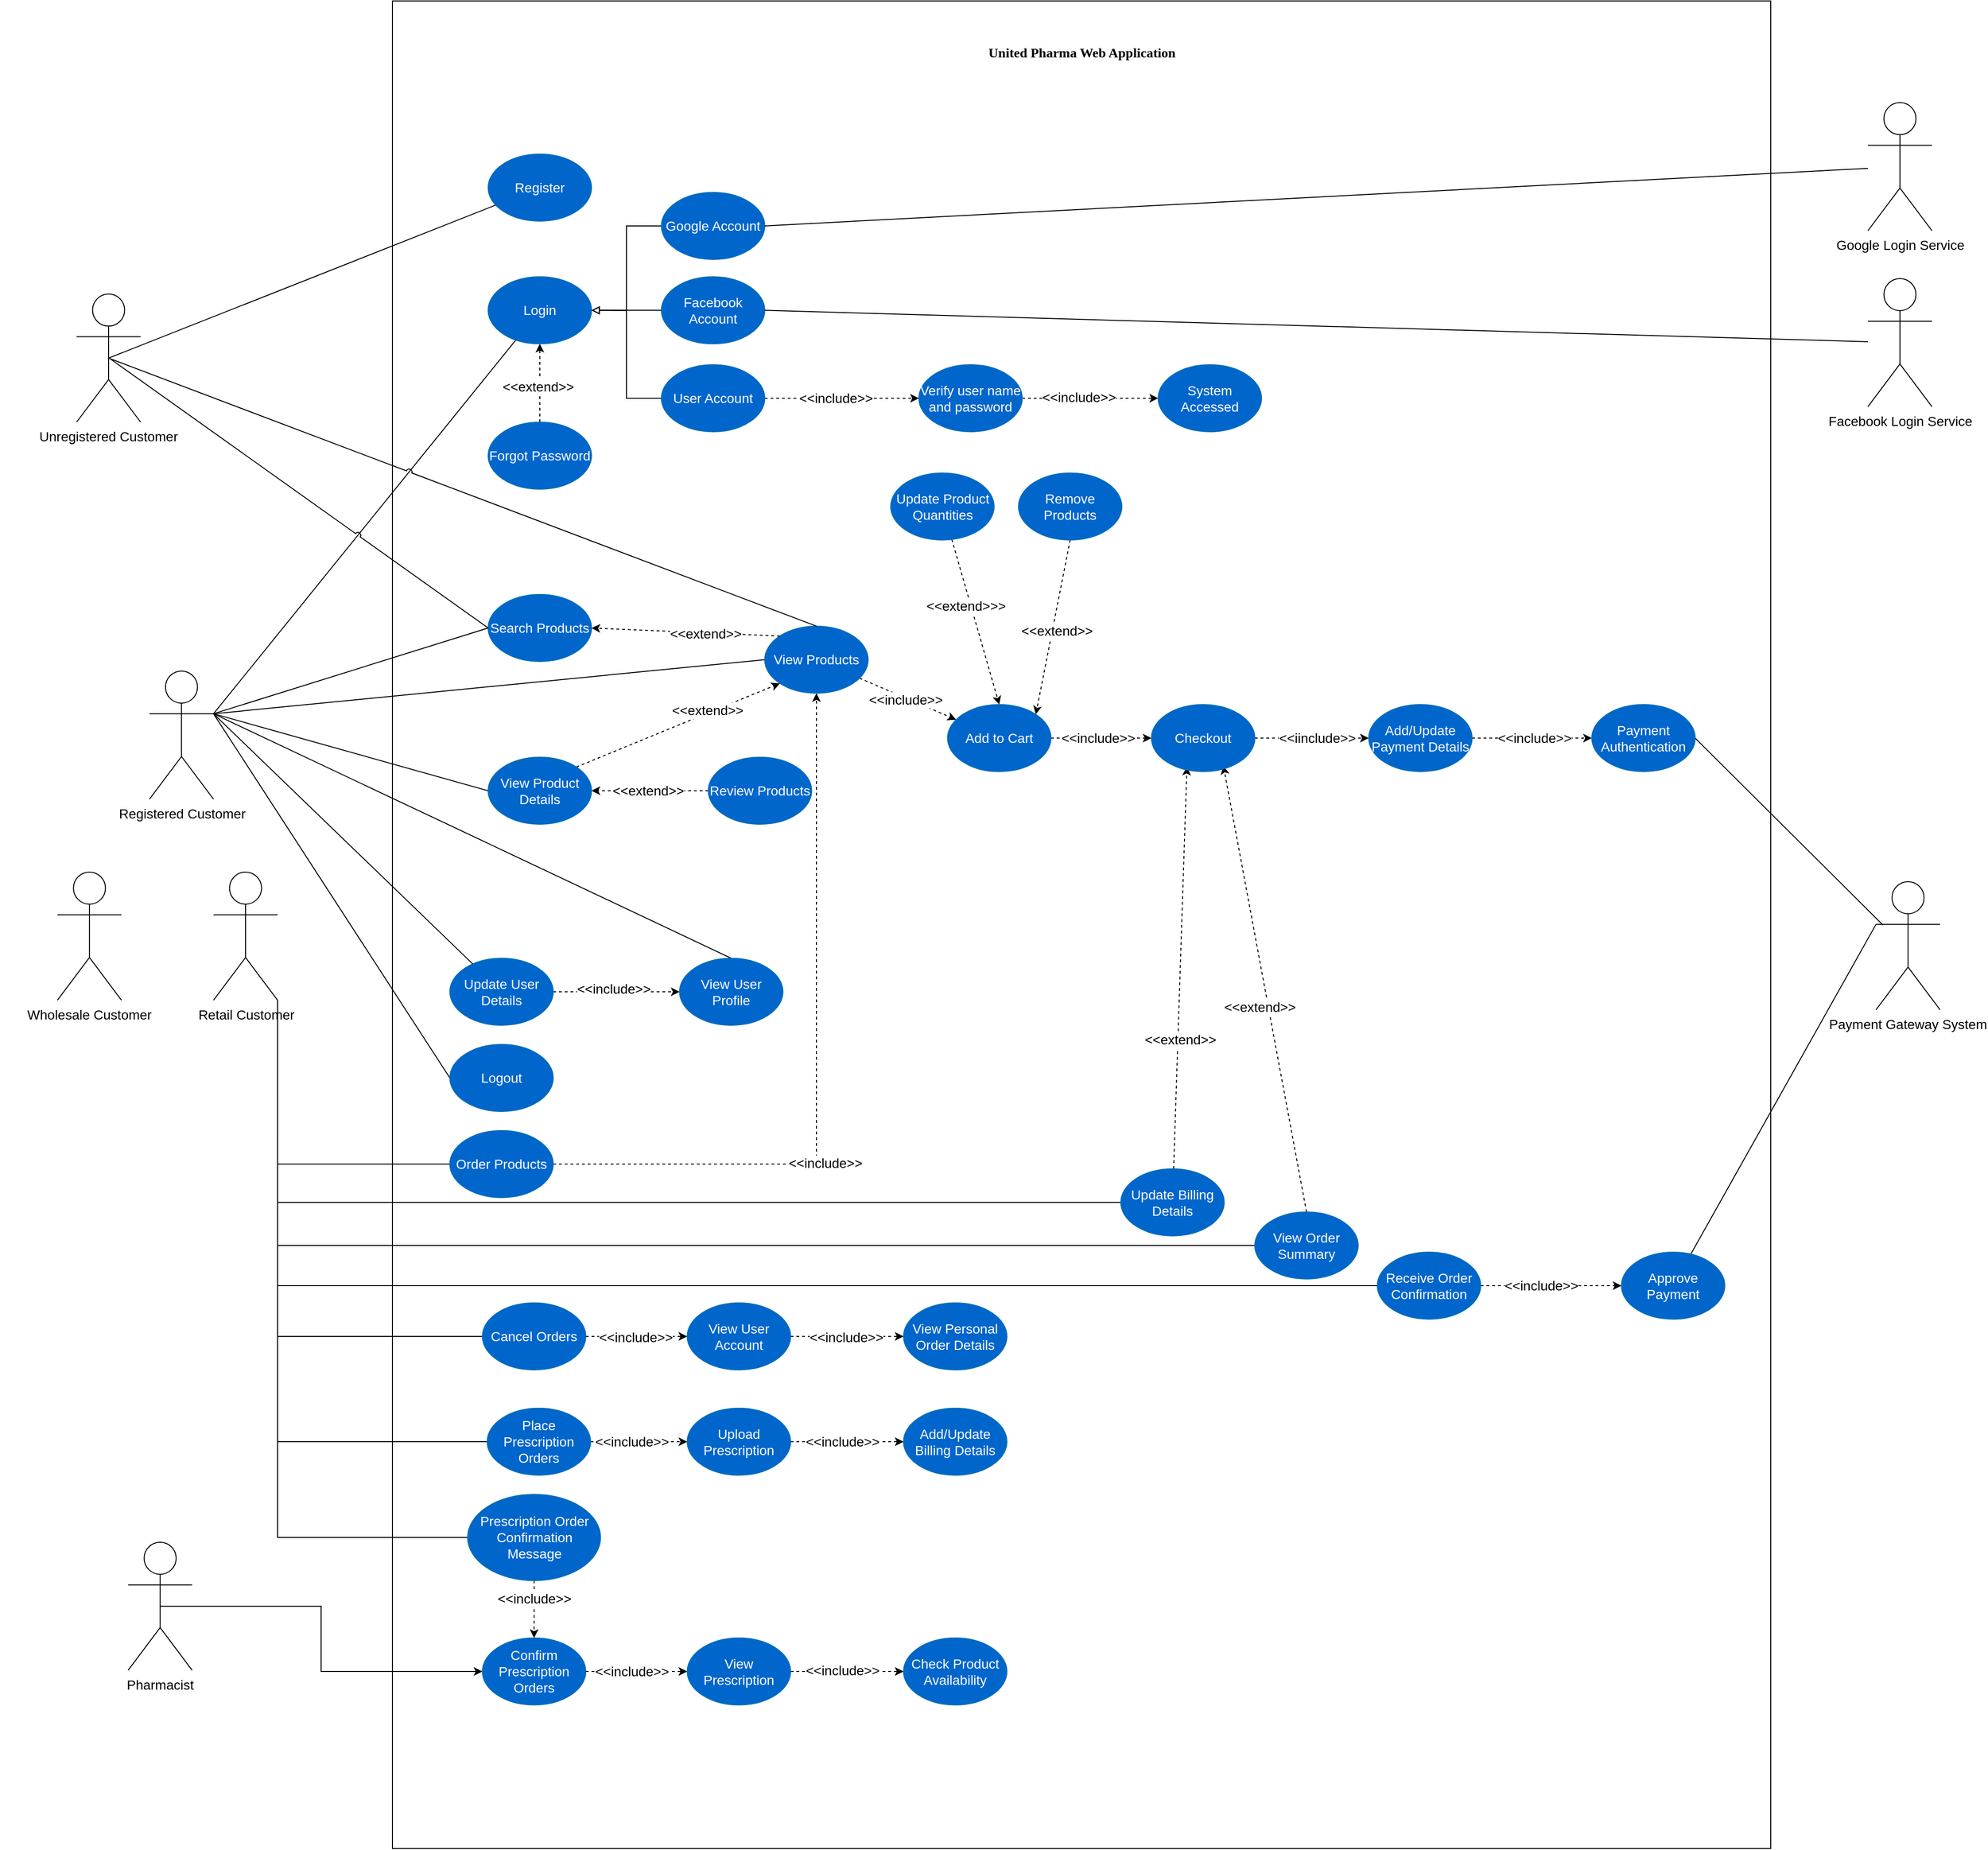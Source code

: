 <mxfile version="21.6.2" type="github">
  <diagram name="Page-1" id="nv0in6sxqN7r_D8xVUoy">
    <mxGraphModel dx="2689" dy="2858" grid="1" gridSize="10" guides="1" tooltips="1" connect="1" arrows="1" fold="1" page="1" pageScale="1" pageWidth="1654" pageHeight="2336" math="0" shadow="0">
      <root>
        <mxCell id="0" />
        <mxCell id="1" parent="0" />
        <mxCell id="N690Rj-D5nCbPYyqFjpt-191" value="" style="rounded=0;whiteSpace=wrap;html=1;direction=south;fontSize=14;" vertex="1" parent="1">
          <mxGeometry x="370" y="-100" width="1440" height="1930" as="geometry" />
        </mxCell>
        <mxCell id="EH9wGpjO3HeuwXqVaA0w-18" value="&lt;h1 style=&quot;font-size: 14px;&quot;&gt;&lt;b style=&quot;font-size: 14px;&quot;&gt;United Pharma Web Application&lt;/b&gt;&lt;/h1&gt;" style="text;html=1;strokeColor=none;fillColor=none;align=center;verticalAlign=middle;whiteSpace=wrap;rounded=0;fontFamily=Verdana;fontSize=14;" parent="1" vertex="1">
          <mxGeometry x="862.5" y="-60.0" width="455" height="30" as="geometry" />
        </mxCell>
        <mxCell id="EH9wGpjO3HeuwXqVaA0w-20" style="rounded=0;orthogonalLoop=1;jettySize=auto;html=1;strokeColor=default;endArrow=none;endFill=0;exitX=1;exitY=0.333;exitDx=0;exitDy=0;exitPerimeter=0;fontSize=14;" parent="1" source="EH9wGpjO3HeuwXqVaA0w-1" target="EH9wGpjO3HeuwXqVaA0w-19" edge="1">
          <mxGeometry relative="1" as="geometry" />
        </mxCell>
        <mxCell id="EH9wGpjO3HeuwXqVaA0w-23" style="rounded=0;orthogonalLoop=1;jettySize=auto;html=1;endArrow=none;endFill=0;fontSize=14;exitX=0.5;exitY=0.5;exitDx=0;exitDy=0;exitPerimeter=0;" parent="1" source="EH9wGpjO3HeuwXqVaA0w-15" target="EH9wGpjO3HeuwXqVaA0w-21" edge="1">
          <mxGeometry relative="1" as="geometry" />
        </mxCell>
        <mxCell id="EH9wGpjO3HeuwXqVaA0w-15" value="Unregistered Customer" style="shape=umlActor;verticalLabelPosition=bottom;verticalAlign=top;html=1;outlineConnect=0;fontSize=14;" parent="1" vertex="1">
          <mxGeometry x="40" y="206.16" width="66.924" height="133.844" as="geometry" />
        </mxCell>
        <mxCell id="N690Rj-D5nCbPYyqFjpt-19" style="rounded=0;orthogonalLoop=1;jettySize=auto;html=1;entryX=0.5;entryY=1;entryDx=0;entryDy=0;dashed=1;edgeStyle=orthogonalEdgeStyle;elbow=vertical;fontSize=14;" edge="1" parent="1" source="N690Rj-D5nCbPYyqFjpt-18" target="EH9wGpjO3HeuwXqVaA0w-19">
          <mxGeometry relative="1" as="geometry" />
        </mxCell>
        <mxCell id="N690Rj-D5nCbPYyqFjpt-20" value="&amp;lt;&amp;lt;extend&amp;gt;&amp;gt;" style="edgeLabel;html=1;align=center;verticalAlign=middle;resizable=0;points=[];fontSize=14;" vertex="1" connectable="0" parent="N690Rj-D5nCbPYyqFjpt-19">
          <mxGeometry x="-0.094" y="2" relative="1" as="geometry">
            <mxPoint as="offset" />
          </mxGeometry>
        </mxCell>
        <mxCell id="EH9wGpjO3HeuwXqVaA0w-19" value="Login" style="ellipse;whiteSpace=wrap;html=1;fillColor=#0066CC;strokeColor=#006EAF;fontColor=#ffffff;fontSize=14;" parent="1" vertex="1">
          <mxGeometry x="470" y="188.16" width="108" height="70" as="geometry" />
        </mxCell>
        <mxCell id="EH9wGpjO3HeuwXqVaA0w-21" value="Register" style="ellipse;whiteSpace=wrap;html=1;fillColor=#0066CC;strokeColor=#006EAF;fontColor=#ffffff;fontSize=14;" parent="1" vertex="1">
          <mxGeometry x="470" y="60" width="108" height="70" as="geometry" />
        </mxCell>
        <mxCell id="N690Rj-D5nCbPYyqFjpt-7" style="rounded=0;orthogonalLoop=1;jettySize=auto;html=1;edgeStyle=orthogonalEdgeStyle;entryX=1;entryY=0.5;entryDx=0;entryDy=0;endArrow=block;endFill=0;jumpStyle=none;fontSize=14;" edge="1" parent="1" source="N690Rj-D5nCbPYyqFjpt-1" target="EH9wGpjO3HeuwXqVaA0w-19">
          <mxGeometry relative="1" as="geometry" />
        </mxCell>
        <mxCell id="N690Rj-D5nCbPYyqFjpt-1" value="Google Account" style="ellipse;whiteSpace=wrap;html=1;fillColor=#0066CC;strokeColor=#006EAF;fontColor=#ffffff;fontSize=14;" vertex="1" parent="1">
          <mxGeometry x="651" y="100" width="108" height="70" as="geometry" />
        </mxCell>
        <mxCell id="N690Rj-D5nCbPYyqFjpt-8" style="rounded=0;orthogonalLoop=1;jettySize=auto;html=1;edgeStyle=orthogonalEdgeStyle;endArrow=block;endFill=0;jumpStyle=none;fontSize=14;" edge="1" parent="1" source="N690Rj-D5nCbPYyqFjpt-5" target="EH9wGpjO3HeuwXqVaA0w-19">
          <mxGeometry relative="1" as="geometry" />
        </mxCell>
        <mxCell id="N690Rj-D5nCbPYyqFjpt-5" value="Facebook Account" style="ellipse;whiteSpace=wrap;html=1;fillColor=#0066CC;strokeColor=#006EAF;fontColor=#ffffff;fontSize=14;" vertex="1" parent="1">
          <mxGeometry x="651" y="188.16" width="108" height="70" as="geometry" />
        </mxCell>
        <mxCell id="N690Rj-D5nCbPYyqFjpt-9" style="rounded=0;orthogonalLoop=1;jettySize=auto;html=1;exitX=0;exitY=0.5;exitDx=0;exitDy=0;entryX=1;entryY=0.5;entryDx=0;entryDy=0;edgeStyle=orthogonalEdgeStyle;endArrow=block;endFill=0;jumpStyle=none;fontSize=14;" edge="1" parent="1" source="N690Rj-D5nCbPYyqFjpt-6" target="EH9wGpjO3HeuwXqVaA0w-19">
          <mxGeometry relative="1" as="geometry" />
        </mxCell>
        <mxCell id="N690Rj-D5nCbPYyqFjpt-26" value="" style="edgeStyle=elbowEdgeStyle;rounded=0;orthogonalLoop=1;jettySize=auto;html=1;dashed=1;elbow=horizontal;fontSize=14;" edge="1" parent="1" source="N690Rj-D5nCbPYyqFjpt-6" target="N690Rj-D5nCbPYyqFjpt-25">
          <mxGeometry relative="1" as="geometry" />
        </mxCell>
        <mxCell id="N690Rj-D5nCbPYyqFjpt-30" value="&amp;lt;&amp;lt;include&amp;gt;&amp;gt;" style="edgeLabel;html=1;align=center;verticalAlign=middle;resizable=0;points=[];fontSize=14;" vertex="1" connectable="0" parent="N690Rj-D5nCbPYyqFjpt-26">
          <mxGeometry x="-0.158" y="-3" relative="1" as="geometry">
            <mxPoint x="6" y="-3" as="offset" />
          </mxGeometry>
        </mxCell>
        <mxCell id="N690Rj-D5nCbPYyqFjpt-6" value="User Account" style="ellipse;whiteSpace=wrap;html=1;fillColor=#0066CC;strokeColor=#006EAF;fontColor=#ffffff;fontSize=14;" vertex="1" parent="1">
          <mxGeometry x="651" y="280" width="108" height="70" as="geometry" />
        </mxCell>
        <mxCell id="N690Rj-D5nCbPYyqFjpt-13" style="rounded=0;orthogonalLoop=1;jettySize=auto;html=1;entryX=1;entryY=0.5;entryDx=0;entryDy=0;endArrow=none;endFill=0;fontSize=14;" edge="1" parent="1" source="N690Rj-D5nCbPYyqFjpt-11" target="N690Rj-D5nCbPYyqFjpt-1">
          <mxGeometry relative="1" as="geometry" />
        </mxCell>
        <mxCell id="N690Rj-D5nCbPYyqFjpt-16" style="rounded=0;orthogonalLoop=1;jettySize=auto;html=1;entryX=1;entryY=0.5;entryDx=0;entryDy=0;endArrow=none;endFill=0;fontSize=14;" edge="1" parent="1" source="N690Rj-D5nCbPYyqFjpt-14" target="N690Rj-D5nCbPYyqFjpt-5">
          <mxGeometry relative="1" as="geometry" />
        </mxCell>
        <mxCell id="N690Rj-D5nCbPYyqFjpt-18" value="Forgot Password" style="ellipse;whiteSpace=wrap;html=1;fillColor=#0066CC;strokeColor=#006EAF;fontColor=#ffffff;fontSize=14;" vertex="1" parent="1">
          <mxGeometry x="470" y="340" width="108" height="70" as="geometry" />
        </mxCell>
        <mxCell id="N690Rj-D5nCbPYyqFjpt-28" value="" style="edgeStyle=elbowEdgeStyle;rounded=0;orthogonalLoop=1;jettySize=auto;html=1;dashed=1;fontSize=14;" edge="1" parent="1" source="N690Rj-D5nCbPYyqFjpt-25" target="N690Rj-D5nCbPYyqFjpt-27">
          <mxGeometry relative="1" as="geometry" />
        </mxCell>
        <mxCell id="N690Rj-D5nCbPYyqFjpt-31" value="&amp;lt;&amp;lt;include&amp;gt;&amp;gt;" style="edgeLabel;html=1;align=center;verticalAlign=middle;resizable=0;points=[];fontSize=14;" vertex="1" connectable="0" parent="N690Rj-D5nCbPYyqFjpt-28">
          <mxGeometry x="-0.174" y="1" relative="1" as="geometry">
            <mxPoint as="offset" />
          </mxGeometry>
        </mxCell>
        <mxCell id="N690Rj-D5nCbPYyqFjpt-25" value="Verify user name and password" style="ellipse;whiteSpace=wrap;html=1;fillColor=#0066CC;strokeColor=#006EAF;fontColor=#ffffff;fontSize=14;" vertex="1" parent="1">
          <mxGeometry x="920" y="280" width="108" height="70" as="geometry" />
        </mxCell>
        <mxCell id="N690Rj-D5nCbPYyqFjpt-27" value="System Accessed" style="ellipse;whiteSpace=wrap;html=1;fillColor=#0066CC;strokeColor=#006EAF;fontColor=#ffffff;fontSize=14;" vertex="1" parent="1">
          <mxGeometry x="1170" y="280" width="108" height="70" as="geometry" />
        </mxCell>
        <mxCell id="N690Rj-D5nCbPYyqFjpt-32" value="" style="group;fontSize=14;" vertex="1" connectable="0" parent="1">
          <mxGeometry x="1930" y="80" width="65" height="250" as="geometry" />
        </mxCell>
        <mxCell id="N690Rj-D5nCbPYyqFjpt-11" value="Google Login Service" style="shape=umlActor;verticalLabelPosition=bottom;verticalAlign=top;html=1;outlineConnect=0;fontSize=14;" vertex="1" parent="N690Rj-D5nCbPYyqFjpt-32">
          <mxGeometry x="-18.46" y="-73.84" width="66.924" height="133.844" as="geometry" />
        </mxCell>
        <mxCell id="N690Rj-D5nCbPYyqFjpt-14" value="Facebook Login Service" style="shape=umlActor;verticalLabelPosition=bottom;verticalAlign=top;html=1;outlineConnect=0;fontSize=14;" vertex="1" parent="N690Rj-D5nCbPYyqFjpt-32">
          <mxGeometry x="-18.46" y="110" width="66.924" height="133.844" as="geometry" />
        </mxCell>
        <mxCell id="N690Rj-D5nCbPYyqFjpt-17" style="edgeStyle=elbowEdgeStyle;rounded=0;orthogonalLoop=1;jettySize=auto;html=1;exitX=0.5;exitY=0.5;exitDx=0;exitDy=0;exitPerimeter=0;fontSize=14;" edge="1" parent="N690Rj-D5nCbPYyqFjpt-32" source="N690Rj-D5nCbPYyqFjpt-14" target="N690Rj-D5nCbPYyqFjpt-14">
          <mxGeometry relative="1" as="geometry" />
        </mxCell>
        <mxCell id="N690Rj-D5nCbPYyqFjpt-42" value="" style="edgeStyle=orthogonalEdgeStyle;rounded=0;orthogonalLoop=1;jettySize=auto;html=1;elbow=horizontal;dashed=1;entryX=0.5;entryY=1;entryDx=0;entryDy=0;fontSize=14;" edge="1" parent="1" source="N690Rj-D5nCbPYyqFjpt-37" target="N690Rj-D5nCbPYyqFjpt-41">
          <mxGeometry relative="1" as="geometry" />
        </mxCell>
        <mxCell id="N690Rj-D5nCbPYyqFjpt-44" value="&amp;lt;&amp;lt;include&amp;gt;&amp;gt;" style="edgeLabel;html=1;align=center;verticalAlign=middle;resizable=0;points=[];fontSize=14;" vertex="1" connectable="0" parent="N690Rj-D5nCbPYyqFjpt-42">
          <mxGeometry x="-0.283" y="-1" relative="1" as="geometry">
            <mxPoint x="8" y="-1" as="offset" />
          </mxGeometry>
        </mxCell>
        <mxCell id="N690Rj-D5nCbPYyqFjpt-105" style="rounded=0;orthogonalLoop=1;jettySize=auto;html=1;exitX=0;exitY=0.5;exitDx=0;exitDy=0;entryX=1;entryY=1;entryDx=0;entryDy=0;entryPerimeter=0;endArrow=none;endFill=0;fontSize=14;edgeStyle=orthogonalEdgeStyle;" edge="1" parent="1" source="N690Rj-D5nCbPYyqFjpt-37" target="EH9wGpjO3HeuwXqVaA0w-2">
          <mxGeometry relative="1" as="geometry" />
        </mxCell>
        <mxCell id="N690Rj-D5nCbPYyqFjpt-37" value="Order Products" style="ellipse;whiteSpace=wrap;html=1;fillColor=#0066CC;strokeColor=#006EAF;fontColor=#ffffff;fontSize=14;" vertex="1" parent="1">
          <mxGeometry x="430" y="1080" width="108" height="70" as="geometry" />
        </mxCell>
        <mxCell id="N690Rj-D5nCbPYyqFjpt-52" value="" style="rounded=0;orthogonalLoop=1;jettySize=auto;html=1;dashed=1;elbow=horizontal;entryX=1;entryY=0.5;entryDx=0;entryDy=0;fontSize=14;" edge="1" parent="1" source="N690Rj-D5nCbPYyqFjpt-51" target="N690Rj-D5nCbPYyqFjpt-71">
          <mxGeometry relative="1" as="geometry" />
        </mxCell>
        <mxCell id="N690Rj-D5nCbPYyqFjpt-53" value="&amp;lt;&amp;lt;extend&amp;gt;&amp;gt;" style="edgeLabel;html=1;align=center;verticalAlign=middle;resizable=0;points=[];fontSize=14;" vertex="1" connectable="0" parent="N690Rj-D5nCbPYyqFjpt-52">
          <mxGeometry x="0.367" y="-1" relative="1" as="geometry">
            <mxPoint x="20" y="1" as="offset" />
          </mxGeometry>
        </mxCell>
        <mxCell id="N690Rj-D5nCbPYyqFjpt-57" value="" style="rounded=0;orthogonalLoop=1;jettySize=auto;html=1;dashed=1;fontSize=14;" edge="1" parent="1" source="N690Rj-D5nCbPYyqFjpt-41" target="N690Rj-D5nCbPYyqFjpt-56">
          <mxGeometry relative="1" as="geometry" />
        </mxCell>
        <mxCell id="N690Rj-D5nCbPYyqFjpt-58" value="&amp;lt;&amp;lt;include&amp;gt;&amp;gt;" style="edgeLabel;html=1;align=center;verticalAlign=middle;resizable=0;points=[];fontSize=14;" vertex="1" connectable="0" parent="N690Rj-D5nCbPYyqFjpt-57">
          <mxGeometry x="-0.014" y="-1" relative="1" as="geometry">
            <mxPoint x="-1" as="offset" />
          </mxGeometry>
        </mxCell>
        <mxCell id="N690Rj-D5nCbPYyqFjpt-95" style="rounded=0;orthogonalLoop=1;jettySize=auto;html=1;exitX=0;exitY=0.5;exitDx=0;exitDy=0;entryX=1;entryY=0.333;entryDx=0;entryDy=0;entryPerimeter=0;endArrow=none;endFill=0;fontSize=14;" edge="1" parent="1" source="N690Rj-D5nCbPYyqFjpt-41" target="EH9wGpjO3HeuwXqVaA0w-1">
          <mxGeometry relative="1" as="geometry" />
        </mxCell>
        <mxCell id="N690Rj-D5nCbPYyqFjpt-41" value="View Products" style="ellipse;whiteSpace=wrap;html=1;fillColor=#0066CC;strokeColor=#006EAF;fontColor=#ffffff;fontSize=14;" vertex="1" parent="1">
          <mxGeometry x="759" y="553.09" width="108" height="70" as="geometry" />
        </mxCell>
        <mxCell id="N690Rj-D5nCbPYyqFjpt-47" style="rounded=0;orthogonalLoop=1;jettySize=auto;html=1;exitX=0;exitY=0;exitDx=0;exitDy=0;entryX=1;entryY=0.5;entryDx=0;entryDy=0;dashed=1;fontSize=14;" edge="1" parent="1" source="N690Rj-D5nCbPYyqFjpt-41" target="N690Rj-D5nCbPYyqFjpt-46">
          <mxGeometry relative="1" as="geometry" />
        </mxCell>
        <mxCell id="N690Rj-D5nCbPYyqFjpt-48" value="&amp;lt;&amp;lt;extend&amp;gt;&amp;gt;" style="edgeLabel;html=1;align=center;verticalAlign=middle;resizable=0;points=[];fontSize=14;" vertex="1" connectable="0" parent="N690Rj-D5nCbPYyqFjpt-47">
          <mxGeometry x="-0.286" y="1" relative="1" as="geometry">
            <mxPoint x="-8" y="-1" as="offset" />
          </mxGeometry>
        </mxCell>
        <mxCell id="N690Rj-D5nCbPYyqFjpt-174" style="rounded=0;orthogonalLoop=1;jettySize=auto;html=1;exitX=0;exitY=0.5;exitDx=0;exitDy=0;endArrow=none;endFill=0;jumpStyle=arc;fontSize=14;" edge="1" parent="1" source="N690Rj-D5nCbPYyqFjpt-46">
          <mxGeometry relative="1" as="geometry">
            <mxPoint x="74" y="273" as="targetPoint" />
          </mxGeometry>
        </mxCell>
        <mxCell id="N690Rj-D5nCbPYyqFjpt-46" value="Search Products" style="ellipse;whiteSpace=wrap;html=1;fillColor=#0066CC;strokeColor=#006EAF;fontColor=#ffffff;fontSize=14;" vertex="1" parent="1">
          <mxGeometry x="470" y="520" width="108" height="70" as="geometry" />
        </mxCell>
        <mxCell id="N690Rj-D5nCbPYyqFjpt-51" value="Review Products" style="ellipse;whiteSpace=wrap;html=1;fillColor=#0066CC;strokeColor=#006EAF;fontColor=#ffffff;fontSize=14;" vertex="1" parent="1">
          <mxGeometry x="700" y="690.0" width="108" height="70" as="geometry" />
        </mxCell>
        <mxCell id="N690Rj-D5nCbPYyqFjpt-60" value="" style="edgeStyle=elbowEdgeStyle;rounded=0;orthogonalLoop=1;jettySize=auto;html=1;dashed=1;elbow=vertical;fontSize=14;" edge="1" parent="1" source="N690Rj-D5nCbPYyqFjpt-56" target="N690Rj-D5nCbPYyqFjpt-59">
          <mxGeometry relative="1" as="geometry" />
        </mxCell>
        <mxCell id="N690Rj-D5nCbPYyqFjpt-61" value="&amp;lt;&amp;lt;include&amp;gt;&amp;gt;" style="edgeLabel;html=1;align=center;verticalAlign=middle;resizable=0;points=[];fontSize=14;" vertex="1" connectable="0" parent="N690Rj-D5nCbPYyqFjpt-60">
          <mxGeometry x="-0.397" y="-2" relative="1" as="geometry">
            <mxPoint x="17" y="-2" as="offset" />
          </mxGeometry>
        </mxCell>
        <mxCell id="N690Rj-D5nCbPYyqFjpt-63" value="" style="rounded=0;orthogonalLoop=1;jettySize=auto;html=1;dashed=1;elbow=vertical;entryX=0.5;entryY=0;entryDx=0;entryDy=0;fontSize=14;" edge="1" parent="1" source="N690Rj-D5nCbPYyqFjpt-62" target="N690Rj-D5nCbPYyqFjpt-56">
          <mxGeometry relative="1" as="geometry" />
        </mxCell>
        <mxCell id="N690Rj-D5nCbPYyqFjpt-99" value="&amp;lt;&amp;lt;extend&amp;gt;&amp;gt;&amp;gt;" style="edgeLabel;html=1;align=center;verticalAlign=middle;resizable=0;points=[];fontSize=14;" vertex="1" connectable="0" parent="N690Rj-D5nCbPYyqFjpt-63">
          <mxGeometry x="-0.212" y="-5" relative="1" as="geometry">
            <mxPoint as="offset" />
          </mxGeometry>
        </mxCell>
        <mxCell id="N690Rj-D5nCbPYyqFjpt-67" style="rounded=0;orthogonalLoop=1;jettySize=auto;html=1;dashed=1;entryX=1;entryY=0;entryDx=0;entryDy=0;exitX=0.5;exitY=1;exitDx=0;exitDy=0;fontSize=14;" edge="1" parent="1" source="N690Rj-D5nCbPYyqFjpt-66" target="N690Rj-D5nCbPYyqFjpt-56">
          <mxGeometry relative="1" as="geometry" />
        </mxCell>
        <mxCell id="N690Rj-D5nCbPYyqFjpt-147" value="&amp;lt;&amp;lt;extend&amp;gt;&amp;gt;" style="edgeLabel;html=1;align=center;verticalAlign=middle;resizable=0;points=[];fontSize=14;" vertex="1" connectable="0" parent="N690Rj-D5nCbPYyqFjpt-67">
          <mxGeometry x="0.021" y="5" relative="1" as="geometry">
            <mxPoint x="-1" as="offset" />
          </mxGeometry>
        </mxCell>
        <mxCell id="N690Rj-D5nCbPYyqFjpt-56" value="Add to Cart" style="ellipse;whiteSpace=wrap;html=1;fillColor=#0066CC;strokeColor=#006EAF;fontColor=#ffffff;fontSize=14;" vertex="1" parent="1">
          <mxGeometry x="950" y="635.01" width="108" height="70" as="geometry" />
        </mxCell>
        <mxCell id="N690Rj-D5nCbPYyqFjpt-82" value="" style="rounded=0;orthogonalLoop=1;jettySize=auto;html=1;dashed=1;elbow=vertical;fontSize=14;entryX=0.343;entryY=0.928;entryDx=0;entryDy=0;entryPerimeter=0;" edge="1" parent="1" source="N690Rj-D5nCbPYyqFjpt-81" target="N690Rj-D5nCbPYyqFjpt-59">
          <mxGeometry relative="1" as="geometry" />
        </mxCell>
        <mxCell id="N690Rj-D5nCbPYyqFjpt-83" value="&amp;lt;&amp;lt;extend&amp;gt;&amp;gt;" style="edgeLabel;html=1;align=center;verticalAlign=middle;resizable=0;points=[];fontSize=14;" vertex="1" connectable="0" parent="N690Rj-D5nCbPYyqFjpt-82">
          <mxGeometry x="-0.354" y="-2" relative="1" as="geometry">
            <mxPoint as="offset" />
          </mxGeometry>
        </mxCell>
        <mxCell id="N690Rj-D5nCbPYyqFjpt-88" style="rounded=0;orthogonalLoop=1;jettySize=auto;html=1;exitX=0.5;exitY=0;exitDx=0;exitDy=0;dashed=1;entryX=0.696;entryY=0.913;entryDx=0;entryDy=0;fontSize=14;entryPerimeter=0;" edge="1" parent="1" source="N690Rj-D5nCbPYyqFjpt-87" target="N690Rj-D5nCbPYyqFjpt-59">
          <mxGeometry relative="1" as="geometry" />
        </mxCell>
        <mxCell id="N690Rj-D5nCbPYyqFjpt-89" value="&amp;lt;&amp;lt;extend&amp;gt;&amp;gt;" style="edgeLabel;html=1;align=center;verticalAlign=middle;resizable=0;points=[];fontSize=14;" vertex="1" connectable="0" parent="N690Rj-D5nCbPYyqFjpt-88">
          <mxGeometry x="-0.037" y="4" relative="1" as="geometry">
            <mxPoint x="-3" y="10" as="offset" />
          </mxGeometry>
        </mxCell>
        <mxCell id="N690Rj-D5nCbPYyqFjpt-124" value="" style="edgeStyle=elbowEdgeStyle;rounded=0;orthogonalLoop=1;jettySize=auto;html=1;endArrow=classic;endFill=1;dashed=1;elbow=vertical;fontSize=14;" edge="1" parent="1" source="N690Rj-D5nCbPYyqFjpt-59" target="N690Rj-D5nCbPYyqFjpt-123">
          <mxGeometry relative="1" as="geometry" />
        </mxCell>
        <mxCell id="N690Rj-D5nCbPYyqFjpt-125" value="&amp;lt;&amp;lt;iinclude&amp;gt;&amp;gt;" style="edgeLabel;html=1;align=center;verticalAlign=middle;resizable=0;points=[];fontSize=14;" vertex="1" connectable="0" parent="N690Rj-D5nCbPYyqFjpt-124">
          <mxGeometry x="-0.398" y="-3" relative="1" as="geometry">
            <mxPoint x="29" y="-3" as="offset" />
          </mxGeometry>
        </mxCell>
        <mxCell id="N690Rj-D5nCbPYyqFjpt-59" value="Checkout" style="ellipse;whiteSpace=wrap;html=1;fillColor=#0066CC;strokeColor=#006EAF;fontColor=#ffffff;fontSize=14;" vertex="1" parent="1">
          <mxGeometry x="1163" y="635.01" width="108" height="70" as="geometry" />
        </mxCell>
        <mxCell id="N690Rj-D5nCbPYyqFjpt-62" value="Update Product Quantities" style="ellipse;whiteSpace=wrap;html=1;fillColor=#0066CC;strokeColor=#006EAF;fontColor=#ffffff;fontSize=14;" vertex="1" parent="1">
          <mxGeometry x="890.58" y="393.09" width="108" height="70" as="geometry" />
        </mxCell>
        <mxCell id="N690Rj-D5nCbPYyqFjpt-66" value="Remove Products" style="ellipse;whiteSpace=wrap;html=1;fillColor=#0066CC;strokeColor=#006EAF;fontColor=#ffffff;fontSize=14;" vertex="1" parent="1">
          <mxGeometry x="1024.08" y="393.09" width="108" height="70" as="geometry" />
        </mxCell>
        <mxCell id="N690Rj-D5nCbPYyqFjpt-72" value="" style="rounded=0;orthogonalLoop=1;jettySize=auto;html=1;dashed=1;exitX=1;exitY=0;exitDx=0;exitDy=0;entryX=0;entryY=1;entryDx=0;entryDy=0;fontSize=14;" edge="1" parent="1" source="N690Rj-D5nCbPYyqFjpt-71" target="N690Rj-D5nCbPYyqFjpt-41">
          <mxGeometry relative="1" as="geometry" />
        </mxCell>
        <mxCell id="N690Rj-D5nCbPYyqFjpt-73" value="&amp;lt;&amp;lt;extend&amp;gt;&amp;gt;" style="edgeLabel;html=1;align=center;verticalAlign=middle;resizable=0;points=[];fontSize=14;" vertex="1" connectable="0" parent="N690Rj-D5nCbPYyqFjpt-72">
          <mxGeometry x="-0.007" y="4" relative="1" as="geometry">
            <mxPoint x="33" y="-12" as="offset" />
          </mxGeometry>
        </mxCell>
        <mxCell id="N690Rj-D5nCbPYyqFjpt-97" style="rounded=0;orthogonalLoop=1;jettySize=auto;html=1;exitX=0;exitY=0.5;exitDx=0;exitDy=0;endArrow=none;endFill=0;entryX=1;entryY=0.333;entryDx=0;entryDy=0;entryPerimeter=0;fontSize=14;jumpStyle=arc;" edge="1" parent="1" source="N690Rj-D5nCbPYyqFjpt-71" target="EH9wGpjO3HeuwXqVaA0w-1">
          <mxGeometry relative="1" as="geometry">
            <mxPoint x="190" y="640" as="targetPoint" />
          </mxGeometry>
        </mxCell>
        <mxCell id="N690Rj-D5nCbPYyqFjpt-170" style="rounded=0;orthogonalLoop=1;jettySize=auto;html=1;exitX=0.5;exitY=0;exitDx=0;exitDy=0;jumpStyle=arc;endArrow=none;endFill=0;entryX=0.5;entryY=0.5;entryDx=0;entryDy=0;entryPerimeter=0;fontSize=14;" edge="1" parent="1" source="N690Rj-D5nCbPYyqFjpt-41" target="EH9wGpjO3HeuwXqVaA0w-15">
          <mxGeometry relative="1" as="geometry" />
        </mxCell>
        <mxCell id="N690Rj-D5nCbPYyqFjpt-71" value="View Product Details" style="ellipse;whiteSpace=wrap;html=1;fillColor=#0066CC;strokeColor=#006EAF;fontColor=#ffffff;fontSize=14;" vertex="1" parent="1">
          <mxGeometry x="470" y="690" width="108" height="70" as="geometry" />
        </mxCell>
        <mxCell id="N690Rj-D5nCbPYyqFjpt-76" value="" style="group;fontSize=14;" vertex="1" connectable="0" parent="1">
          <mxGeometry x="-40" y="600.01" width="334.62" height="579.99" as="geometry" />
        </mxCell>
        <mxCell id="EH9wGpjO3HeuwXqVaA0w-1" value="Registered Customer" style="shape=umlActor;verticalLabelPosition=bottom;verticalAlign=top;html=1;outlineConnect=0;fontSize=14;" parent="N690Rj-D5nCbPYyqFjpt-76" vertex="1">
          <mxGeometry x="156.156" width="66.924" height="133.844" as="geometry" />
        </mxCell>
        <mxCell id="EH9wGpjO3HeuwXqVaA0w-2" value="Retail Customer" style="shape=umlActor;verticalLabelPosition=bottom;verticalAlign=top;html=1;outlineConnect=0;fontSize=14;" parent="N690Rj-D5nCbPYyqFjpt-76" vertex="1">
          <mxGeometry x="223.08" y="209.986" width="66.924" height="133.844" as="geometry" />
        </mxCell>
        <mxCell id="EH9wGpjO3HeuwXqVaA0w-6" value="Wholesale Customer" style="shape=umlActor;verticalLabelPosition=bottom;verticalAlign=top;html=1;outlineConnect=0;fontSize=14;" parent="N690Rj-D5nCbPYyqFjpt-76" vertex="1">
          <mxGeometry x="59.996" y="209.986" width="66.924" height="133.844" as="geometry" />
        </mxCell>
        <mxCell id="N690Rj-D5nCbPYyqFjpt-107" style="edgeStyle=orthogonalEdgeStyle;rounded=0;orthogonalLoop=1;jettySize=auto;html=1;exitX=0;exitY=0.5;exitDx=0;exitDy=0;entryX=1;entryY=1;entryDx=0;entryDy=0;entryPerimeter=0;endArrow=none;endFill=0;fontSize=14;" edge="1" parent="1" source="N690Rj-D5nCbPYyqFjpt-81" target="EH9wGpjO3HeuwXqVaA0w-2">
          <mxGeometry relative="1" as="geometry" />
        </mxCell>
        <mxCell id="N690Rj-D5nCbPYyqFjpt-81" value="Update Billing Details" style="ellipse;whiteSpace=wrap;html=1;fillColor=#0066CC;strokeColor=#006EAF;fontColor=#ffffff;fontSize=14;" vertex="1" parent="1">
          <mxGeometry x="1131" y="1120" width="108" height="70" as="geometry" />
        </mxCell>
        <mxCell id="N690Rj-D5nCbPYyqFjpt-108" style="edgeStyle=elbowEdgeStyle;rounded=0;orthogonalLoop=1;jettySize=auto;html=1;exitX=0;exitY=0.5;exitDx=0;exitDy=0;endArrow=none;endFill=0;fontSize=14;entryX=1;entryY=1;entryDx=0;entryDy=0;entryPerimeter=0;" edge="1" parent="1" source="N690Rj-D5nCbPYyqFjpt-87" target="EH9wGpjO3HeuwXqVaA0w-2">
          <mxGeometry relative="1" as="geometry">
            <Array as="points">
              <mxPoint x="250" y="1060" />
            </Array>
          </mxGeometry>
        </mxCell>
        <mxCell id="N690Rj-D5nCbPYyqFjpt-87" value="View Order Summary" style="ellipse;whiteSpace=wrap;html=1;fillColor=#0066CC;strokeColor=#006EAF;fontColor=#ffffff;fontSize=14;" vertex="1" parent="1">
          <mxGeometry x="1271" y="1165" width="108" height="70" as="geometry" />
        </mxCell>
        <mxCell id="N690Rj-D5nCbPYyqFjpt-103" style="rounded=0;orthogonalLoop=1;jettySize=auto;html=1;exitX=1;exitY=0.333;exitDx=0;exitDy=0;exitPerimeter=0;endArrow=none;endFill=0;fontSize=14;jumpStyle=arc;entryX=0;entryY=0.5;entryDx=0;entryDy=0;" edge="1" parent="1" source="EH9wGpjO3HeuwXqVaA0w-1" target="N690Rj-D5nCbPYyqFjpt-46">
          <mxGeometry relative="1" as="geometry" />
        </mxCell>
        <mxCell id="N690Rj-D5nCbPYyqFjpt-127" value="" style="edgeStyle=elbowEdgeStyle;rounded=0;orthogonalLoop=1;jettySize=auto;html=1;dashed=1;elbow=horizontal;fontSize=14;" edge="1" parent="1" source="N690Rj-D5nCbPYyqFjpt-123" target="N690Rj-D5nCbPYyqFjpt-126">
          <mxGeometry relative="1" as="geometry" />
        </mxCell>
        <mxCell id="N690Rj-D5nCbPYyqFjpt-128" value="&amp;lt;&amp;lt;include&amp;gt;&amp;gt;" style="edgeLabel;html=1;align=center;verticalAlign=middle;resizable=0;points=[];fontSize=14;" vertex="1" connectable="0" parent="N690Rj-D5nCbPYyqFjpt-127">
          <mxGeometry x="-0.273" relative="1" as="geometry">
            <mxPoint x="19" as="offset" />
          </mxGeometry>
        </mxCell>
        <mxCell id="N690Rj-D5nCbPYyqFjpt-123" value="Add/Update Payment Details" style="ellipse;whiteSpace=wrap;html=1;fillColor=#0066CC;strokeColor=#006EAF;fontColor=#ffffff;fontSize=14;" vertex="1" parent="1">
          <mxGeometry x="1390" y="635.01" width="108" height="70" as="geometry" />
        </mxCell>
        <mxCell id="N690Rj-D5nCbPYyqFjpt-133" style="rounded=0;orthogonalLoop=1;jettySize=auto;html=1;exitX=1;exitY=0.5;exitDx=0;exitDy=0;entryX=0.107;entryY=0.338;entryDx=0;entryDy=0;entryPerimeter=0;endArrow=none;endFill=0;fontSize=14;" edge="1" parent="1" source="N690Rj-D5nCbPYyqFjpt-126" target="N690Rj-D5nCbPYyqFjpt-132">
          <mxGeometry relative="1" as="geometry" />
        </mxCell>
        <mxCell id="N690Rj-D5nCbPYyqFjpt-126" value="Payment Authentication" style="ellipse;whiteSpace=wrap;html=1;fillColor=#0066CC;strokeColor=#006EAF;fontColor=#ffffff;fontSize=14;" vertex="1" parent="1">
          <mxGeometry x="1623.08" y="635.01" width="108" height="70" as="geometry" />
        </mxCell>
        <mxCell id="N690Rj-D5nCbPYyqFjpt-139" style="rounded=0;orthogonalLoop=1;jettySize=auto;html=1;exitX=0;exitY=0.333;exitDx=0;exitDy=0;exitPerimeter=0;endArrow=none;endFill=0;jumpStyle=arc;fontSize=14;" edge="1" parent="1" source="N690Rj-D5nCbPYyqFjpt-132" target="N690Rj-D5nCbPYyqFjpt-138">
          <mxGeometry relative="1" as="geometry" />
        </mxCell>
        <mxCell id="N690Rj-D5nCbPYyqFjpt-132" value="Payment Gateway System" style="shape=umlActor;verticalLabelPosition=bottom;verticalAlign=top;html=1;outlineConnect=0;fontSize=14;" vertex="1" parent="1">
          <mxGeometry x="1920" y="819.996" width="66.924" height="133.844" as="geometry" />
        </mxCell>
        <mxCell id="N690Rj-D5nCbPYyqFjpt-134" style="edgeStyle=elbowEdgeStyle;rounded=0;orthogonalLoop=1;jettySize=auto;html=1;exitX=0.5;exitY=0.5;exitDx=0;exitDy=0;exitPerimeter=0;fontSize=14;" edge="1" parent="1" source="N690Rj-D5nCbPYyqFjpt-132" target="N690Rj-D5nCbPYyqFjpt-132">
          <mxGeometry relative="1" as="geometry" />
        </mxCell>
        <mxCell id="N690Rj-D5nCbPYyqFjpt-141" value="" style="edgeStyle=elbowEdgeStyle;rounded=0;orthogonalLoop=1;jettySize=auto;html=1;endArrow=classic;endFill=1;dashed=1;fontSize=14;" edge="1" parent="1" source="N690Rj-D5nCbPYyqFjpt-140" target="N690Rj-D5nCbPYyqFjpt-138">
          <mxGeometry relative="1" as="geometry" />
        </mxCell>
        <mxCell id="N690Rj-D5nCbPYyqFjpt-144" value="&amp;lt;&amp;lt;include&amp;gt;&amp;gt;" style="edgeLabel;html=1;align=center;verticalAlign=middle;resizable=0;points=[];fontSize=14;" vertex="1" connectable="0" parent="N690Rj-D5nCbPYyqFjpt-141">
          <mxGeometry x="-0.489" y="-2" relative="1" as="geometry">
            <mxPoint x="25" y="-2" as="offset" />
          </mxGeometry>
        </mxCell>
        <mxCell id="N690Rj-D5nCbPYyqFjpt-138" value="Approve Payment" style="ellipse;whiteSpace=wrap;html=1;fillColor=#0066CC;strokeColor=#006EAF;fontColor=#ffffff;fontSize=14;" vertex="1" parent="1">
          <mxGeometry x="1654" y="1207" width="108" height="70" as="geometry" />
        </mxCell>
        <mxCell id="N690Rj-D5nCbPYyqFjpt-142" style="rounded=0;orthogonalLoop=1;jettySize=auto;html=1;exitX=0;exitY=0.5;exitDx=0;exitDy=0;entryX=1;entryY=1;entryDx=0;entryDy=0;entryPerimeter=0;edgeStyle=orthogonalEdgeStyle;endArrow=none;endFill=0;fontSize=14;" edge="1" parent="1" source="N690Rj-D5nCbPYyqFjpt-140" target="EH9wGpjO3HeuwXqVaA0w-2">
          <mxGeometry relative="1" as="geometry" />
        </mxCell>
        <mxCell id="N690Rj-D5nCbPYyqFjpt-140" value="Receive Order Confirmation" style="ellipse;whiteSpace=wrap;html=1;fillColor=#0066CC;strokeColor=#006EAF;fontColor=#ffffff;fontSize=14;" vertex="1" parent="1">
          <mxGeometry x="1399" y="1207" width="108" height="70" as="geometry" />
        </mxCell>
        <mxCell id="N690Rj-D5nCbPYyqFjpt-154" style="rounded=0;orthogonalLoop=1;jettySize=auto;html=1;exitX=1;exitY=0.5;exitDx=0;exitDy=0;entryX=0;entryY=0.5;entryDx=0;entryDy=0;dashed=1;fontSize=14;" edge="1" parent="1" source="N690Rj-D5nCbPYyqFjpt-149" target="N690Rj-D5nCbPYyqFjpt-153">
          <mxGeometry relative="1" as="geometry" />
        </mxCell>
        <mxCell id="N690Rj-D5nCbPYyqFjpt-157" value="&amp;lt;&amp;lt;include&amp;gt;&amp;gt;" style="edgeLabel;html=1;align=center;verticalAlign=middle;resizable=0;points=[];fontSize=14;" vertex="1" connectable="0" parent="N690Rj-D5nCbPYyqFjpt-154">
          <mxGeometry x="-0.048" y="3" relative="1" as="geometry">
            <mxPoint as="offset" />
          </mxGeometry>
        </mxCell>
        <mxCell id="N690Rj-D5nCbPYyqFjpt-149" value="Update User Details" style="ellipse;whiteSpace=wrap;html=1;fillColor=#0066CC;strokeColor=#006EAF;fontColor=#ffffff;fontSize=14;" vertex="1" parent="1">
          <mxGeometry x="430" y="900" width="108" height="70" as="geometry" />
        </mxCell>
        <mxCell id="N690Rj-D5nCbPYyqFjpt-151" style="rounded=0;orthogonalLoop=1;jettySize=auto;html=1;exitX=1;exitY=0.333;exitDx=0;exitDy=0;exitPerimeter=0;endArrow=none;endFill=0;fontSize=14;jumpStyle=arc;" edge="1" parent="1" source="EH9wGpjO3HeuwXqVaA0w-1" target="N690Rj-D5nCbPYyqFjpt-149">
          <mxGeometry relative="1" as="geometry" />
        </mxCell>
        <mxCell id="N690Rj-D5nCbPYyqFjpt-158" style="rounded=0;orthogonalLoop=1;jettySize=auto;html=1;exitX=0.5;exitY=0;exitDx=0;exitDy=0;entryX=1;entryY=0.333;entryDx=0;entryDy=0;entryPerimeter=0;endArrow=none;endFill=0;fontSize=14;jumpStyle=arc;" edge="1" parent="1" source="N690Rj-D5nCbPYyqFjpt-153" target="EH9wGpjO3HeuwXqVaA0w-1">
          <mxGeometry relative="1" as="geometry">
            <mxPoint x="190" y="650" as="targetPoint" />
          </mxGeometry>
        </mxCell>
        <mxCell id="N690Rj-D5nCbPYyqFjpt-153" value="View User Profile" style="ellipse;whiteSpace=wrap;html=1;fillColor=#0066CC;strokeColor=#006EAF;fontColor=#ffffff;fontSize=14;" vertex="1" parent="1">
          <mxGeometry x="670" y="900" width="108" height="70" as="geometry" />
        </mxCell>
        <mxCell id="N690Rj-D5nCbPYyqFjpt-160" style="rounded=0;orthogonalLoop=1;jettySize=auto;html=1;exitX=0;exitY=0.5;exitDx=0;exitDy=0;endArrow=none;endFill=0;entryX=1;entryY=0.333;entryDx=0;entryDy=0;entryPerimeter=0;fontSize=14;jumpStyle=arc;" edge="1" parent="1" source="N690Rj-D5nCbPYyqFjpt-159" target="EH9wGpjO3HeuwXqVaA0w-1">
          <mxGeometry relative="1" as="geometry">
            <mxPoint x="180.0" y="640" as="targetPoint" />
          </mxGeometry>
        </mxCell>
        <mxCell id="N690Rj-D5nCbPYyqFjpt-159" value="Logout" style="ellipse;whiteSpace=wrap;html=1;fillColor=#0066CC;strokeColor=#006EAF;fontColor=#ffffff;fontSize=14;" vertex="1" parent="1">
          <mxGeometry x="430" y="990" width="108" height="70" as="geometry" />
        </mxCell>
        <mxCell id="N690Rj-D5nCbPYyqFjpt-163" style="rounded=0;orthogonalLoop=1;jettySize=auto;html=1;exitX=0;exitY=0.5;exitDx=0;exitDy=0;entryX=1;entryY=1;entryDx=0;entryDy=0;entryPerimeter=0;edgeStyle=orthogonalEdgeStyle;endArrow=none;endFill=0;fontSize=14;" edge="1" parent="1" source="N690Rj-D5nCbPYyqFjpt-162" target="EH9wGpjO3HeuwXqVaA0w-2">
          <mxGeometry relative="1" as="geometry" />
        </mxCell>
        <mxCell id="N690Rj-D5nCbPYyqFjpt-165" value="" style="edgeStyle=elbowEdgeStyle;rounded=0;orthogonalLoop=1;jettySize=auto;html=1;dashed=1;elbow=vertical;fontSize=14;" edge="1" parent="1" source="N690Rj-D5nCbPYyqFjpt-162" target="N690Rj-D5nCbPYyqFjpt-164">
          <mxGeometry relative="1" as="geometry" />
        </mxCell>
        <mxCell id="N690Rj-D5nCbPYyqFjpt-166" value="&amp;lt;&amp;lt;include&amp;gt;&amp;gt;" style="edgeLabel;html=1;align=center;verticalAlign=middle;resizable=0;points=[];fontSize=14;" vertex="1" connectable="0" parent="N690Rj-D5nCbPYyqFjpt-165">
          <mxGeometry x="-0.307" y="-7" relative="1" as="geometry">
            <mxPoint x="15" y="-6" as="offset" />
          </mxGeometry>
        </mxCell>
        <mxCell id="N690Rj-D5nCbPYyqFjpt-162" value="Cancel Orders" style="ellipse;whiteSpace=wrap;html=1;fillColor=#0066CC;strokeColor=#006EAF;fontColor=#ffffff;fontSize=14;" vertex="1" parent="1">
          <mxGeometry x="464" y="1260" width="108" height="70" as="geometry" />
        </mxCell>
        <mxCell id="N690Rj-D5nCbPYyqFjpt-168" value="" style="edgeStyle=elbowEdgeStyle;rounded=0;orthogonalLoop=1;jettySize=auto;html=1;dashed=1;elbow=vertical;fontSize=14;" edge="1" parent="1" source="N690Rj-D5nCbPYyqFjpt-164" target="N690Rj-D5nCbPYyqFjpt-167">
          <mxGeometry relative="1" as="geometry" />
        </mxCell>
        <mxCell id="N690Rj-D5nCbPYyqFjpt-169" value="&amp;lt;&amp;lt;include&amp;gt;&amp;gt;" style="edgeLabel;html=1;align=center;verticalAlign=middle;resizable=0;points=[];fontSize=14;" vertex="1" connectable="0" parent="N690Rj-D5nCbPYyqFjpt-168">
          <mxGeometry x="0.329" y="-3" relative="1" as="geometry">
            <mxPoint x="-21" y="-2" as="offset" />
          </mxGeometry>
        </mxCell>
        <mxCell id="N690Rj-D5nCbPYyqFjpt-164" value="View User Account" style="ellipse;whiteSpace=wrap;html=1;fillColor=#0066CC;strokeColor=#006EAF;fontColor=#ffffff;fontSize=14;" vertex="1" parent="1">
          <mxGeometry x="678" y="1260" width="108" height="70" as="geometry" />
        </mxCell>
        <mxCell id="N690Rj-D5nCbPYyqFjpt-167" value="View Personal Order Details" style="ellipse;whiteSpace=wrap;html=1;fillColor=#0066CC;strokeColor=#006EAF;fontColor=#ffffff;fontSize=14;" vertex="1" parent="1">
          <mxGeometry x="904" y="1260" width="108" height="70" as="geometry" />
        </mxCell>
        <mxCell id="N690Rj-D5nCbPYyqFjpt-178" value="" style="edgeStyle=elbowEdgeStyle;rounded=0;orthogonalLoop=1;jettySize=auto;html=1;dashed=1;fontSize=14;" edge="1" parent="1" source="N690Rj-D5nCbPYyqFjpt-176" target="N690Rj-D5nCbPYyqFjpt-177">
          <mxGeometry relative="1" as="geometry" />
        </mxCell>
        <mxCell id="N690Rj-D5nCbPYyqFjpt-185" value="&amp;lt;&amp;lt;include&amp;gt;&amp;gt;" style="edgeLabel;html=1;align=center;verticalAlign=middle;resizable=0;points=[];fontSize=14;" vertex="1" connectable="0" parent="N690Rj-D5nCbPYyqFjpt-178">
          <mxGeometry x="-0.267" y="4" relative="1" as="geometry">
            <mxPoint x="6" y="4" as="offset" />
          </mxGeometry>
        </mxCell>
        <mxCell id="N690Rj-D5nCbPYyqFjpt-183" style="edgeStyle=elbowEdgeStyle;rounded=0;orthogonalLoop=1;jettySize=auto;html=1;exitX=0;exitY=0.5;exitDx=0;exitDy=0;entryX=1;entryY=1;entryDx=0;entryDy=0;entryPerimeter=0;endArrow=none;endFill=0;fontSize=14;" edge="1" parent="1" source="N690Rj-D5nCbPYyqFjpt-176" target="EH9wGpjO3HeuwXqVaA0w-2">
          <mxGeometry relative="1" as="geometry">
            <Array as="points">
              <mxPoint x="250" y="1170" />
            </Array>
          </mxGeometry>
        </mxCell>
        <mxCell id="N690Rj-D5nCbPYyqFjpt-176" value="Place Prescription Orders" style="ellipse;whiteSpace=wrap;html=1;fillColor=#0066CC;strokeColor=#006EAF;fontColor=#ffffff;fontSize=14;" vertex="1" parent="1">
          <mxGeometry x="469" y="1370" width="108" height="70" as="geometry" />
        </mxCell>
        <mxCell id="N690Rj-D5nCbPYyqFjpt-180" value="" style="edgeStyle=elbowEdgeStyle;rounded=0;orthogonalLoop=1;jettySize=auto;html=1;dashed=1;elbow=vertical;fontSize=14;" edge="1" parent="1" source="N690Rj-D5nCbPYyqFjpt-177" target="N690Rj-D5nCbPYyqFjpt-179">
          <mxGeometry relative="1" as="geometry" />
        </mxCell>
        <mxCell id="N690Rj-D5nCbPYyqFjpt-184" value="&amp;lt;&amp;lt;include&amp;gt;&amp;gt;" style="edgeLabel;html=1;align=center;verticalAlign=middle;resizable=0;points=[];fontSize=14;" vertex="1" connectable="0" parent="N690Rj-D5nCbPYyqFjpt-180">
          <mxGeometry x="-0.305" y="-5" relative="1" as="geometry">
            <mxPoint x="13" y="-5" as="offset" />
          </mxGeometry>
        </mxCell>
        <mxCell id="N690Rj-D5nCbPYyqFjpt-177" value="Upload Prescription" style="ellipse;whiteSpace=wrap;html=1;fillColor=#0066CC;strokeColor=#006EAF;fontColor=#ffffff;fontSize=14;" vertex="1" parent="1">
          <mxGeometry x="678" y="1370" width="108" height="70" as="geometry" />
        </mxCell>
        <mxCell id="N690Rj-D5nCbPYyqFjpt-179" value="Add/Update Billing Details" style="ellipse;whiteSpace=wrap;html=1;fillColor=#0066CC;strokeColor=#006EAF;fontColor=#ffffff;fontSize=14;" vertex="1" parent="1">
          <mxGeometry x="904" y="1370" width="108" height="70" as="geometry" />
        </mxCell>
        <mxCell id="N690Rj-D5nCbPYyqFjpt-199" style="edgeStyle=elbowEdgeStyle;rounded=0;orthogonalLoop=1;jettySize=auto;html=1;exitX=0.5;exitY=0.5;exitDx=0;exitDy=0;exitPerimeter=0;fontSize=14;" edge="1" parent="1" source="N690Rj-D5nCbPYyqFjpt-193" target="N690Rj-D5nCbPYyqFjpt-194">
          <mxGeometry relative="1" as="geometry" />
        </mxCell>
        <mxCell id="N690Rj-D5nCbPYyqFjpt-193" value="Pharmacist" style="shape=umlActor;verticalLabelPosition=bottom;verticalAlign=top;html=1;outlineConnect=0;fontSize=14;" vertex="1" parent="1">
          <mxGeometry x="93.846" y="1509.996" width="66.924" height="133.844" as="geometry" />
        </mxCell>
        <mxCell id="N690Rj-D5nCbPYyqFjpt-196" value="" style="edgeStyle=elbowEdgeStyle;rounded=0;orthogonalLoop=1;jettySize=auto;html=1;dashed=1;elbow=vertical;fontSize=14;" edge="1" parent="1" source="N690Rj-D5nCbPYyqFjpt-194" target="N690Rj-D5nCbPYyqFjpt-195">
          <mxGeometry relative="1" as="geometry" />
        </mxCell>
        <mxCell id="N690Rj-D5nCbPYyqFjpt-200" value="&lt;font style=&quot;font-size: 14px;&quot;&gt;&amp;lt;&amp;lt;include&amp;gt;&amp;gt;&lt;/font&gt;" style="edgeLabel;html=1;align=center;verticalAlign=middle;resizable=0;points=[];fontSize=14;" vertex="1" connectable="0" parent="N690Rj-D5nCbPYyqFjpt-196">
          <mxGeometry x="-0.264" y="-4" relative="1" as="geometry">
            <mxPoint x="9" y="-4" as="offset" />
          </mxGeometry>
        </mxCell>
        <mxCell id="N690Rj-D5nCbPYyqFjpt-194" value="Confirm Prescription Orders" style="ellipse;whiteSpace=wrap;html=1;fillColor=#0066CC;strokeColor=#006EAF;fontColor=#ffffff;fontSize=14;" vertex="1" parent="1">
          <mxGeometry x="464" y="1610" width="108" height="70" as="geometry" />
        </mxCell>
        <mxCell id="N690Rj-D5nCbPYyqFjpt-198" value="" style="edgeStyle=elbowEdgeStyle;rounded=0;orthogonalLoop=1;jettySize=auto;html=1;dashed=1;fontSize=14;" edge="1" parent="1" source="N690Rj-D5nCbPYyqFjpt-195" target="N690Rj-D5nCbPYyqFjpt-197">
          <mxGeometry relative="1" as="geometry" />
        </mxCell>
        <mxCell id="N690Rj-D5nCbPYyqFjpt-201" value="&amp;lt;&amp;lt;include&amp;gt;&amp;gt;" style="edgeLabel;html=1;align=center;verticalAlign=middle;resizable=0;points=[];fontSize=14;" vertex="1" connectable="0" parent="N690Rj-D5nCbPYyqFjpt-198">
          <mxGeometry x="-0.203" y="-1" relative="1" as="geometry">
            <mxPoint x="7" y="-2" as="offset" />
          </mxGeometry>
        </mxCell>
        <mxCell id="N690Rj-D5nCbPYyqFjpt-195" value="View Prescription" style="ellipse;whiteSpace=wrap;html=1;fillColor=#0066CC;strokeColor=#006EAF;fontColor=#ffffff;fontSize=14;" vertex="1" parent="1">
          <mxGeometry x="678" y="1610" width="108" height="70" as="geometry" />
        </mxCell>
        <mxCell id="N690Rj-D5nCbPYyqFjpt-197" value="Check Product Availability" style="ellipse;whiteSpace=wrap;html=1;fillColor=#0066CC;strokeColor=#006EAF;fontColor=#ffffff;fontSize=14;" vertex="1" parent="1">
          <mxGeometry x="904" y="1610" width="108" height="70" as="geometry" />
        </mxCell>
        <mxCell id="N690Rj-D5nCbPYyqFjpt-204" style="edgeStyle=elbowEdgeStyle;rounded=0;orthogonalLoop=1;jettySize=auto;html=1;exitX=0;exitY=0.5;exitDx=0;exitDy=0;entryX=1;entryY=1;entryDx=0;entryDy=0;entryPerimeter=0;endArrow=none;endFill=0;fontSize=14;" edge="1" parent="1" source="N690Rj-D5nCbPYyqFjpt-202" target="EH9wGpjO3HeuwXqVaA0w-2">
          <mxGeometry relative="1" as="geometry">
            <mxPoint x="280" y="950" as="targetPoint" />
            <Array as="points">
              <mxPoint x="250" y="1240" />
            </Array>
          </mxGeometry>
        </mxCell>
        <mxCell id="N690Rj-D5nCbPYyqFjpt-205" value="" style="edgeStyle=elbowEdgeStyle;rounded=0;orthogonalLoop=1;jettySize=auto;html=1;dashed=1;fontSize=14;" edge="1" parent="1" source="N690Rj-D5nCbPYyqFjpt-202" target="N690Rj-D5nCbPYyqFjpt-194">
          <mxGeometry relative="1" as="geometry" />
        </mxCell>
        <mxCell id="N690Rj-D5nCbPYyqFjpt-206" value="&amp;lt;&amp;lt;include&amp;gt;&amp;gt;" style="edgeLabel;html=1;align=center;verticalAlign=middle;resizable=0;points=[];fontSize=14;" vertex="1" connectable="0" parent="N690Rj-D5nCbPYyqFjpt-205">
          <mxGeometry x="-0.391" relative="1" as="geometry">
            <mxPoint as="offset" />
          </mxGeometry>
        </mxCell>
        <mxCell id="N690Rj-D5nCbPYyqFjpt-202" value="Prescription Order Confirmation Message" style="ellipse;whiteSpace=wrap;html=1;fillColor=#0066CC;strokeColor=#006EAF;fontColor=#ffffff;fontSize=14;" vertex="1" parent="1">
          <mxGeometry x="448.57" y="1460" width="138.86" height="90" as="geometry" />
        </mxCell>
      </root>
    </mxGraphModel>
  </diagram>
</mxfile>
